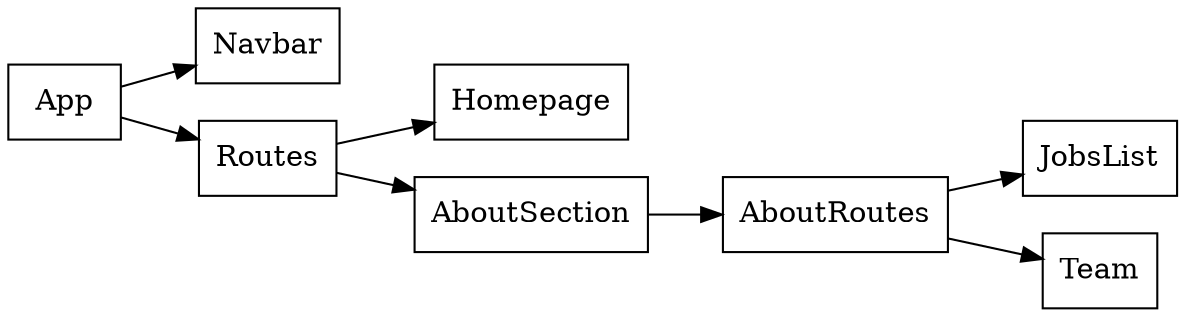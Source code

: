 digraph components {
    graph [rankdir="LR"]
    node [shape="rect"]

    App -> { Navbar, Routes }
    Routes -> { Homepage, AboutSection }
    AboutSection -> AboutRoutes
    AboutRoutes -> { JobsList, Team }
}